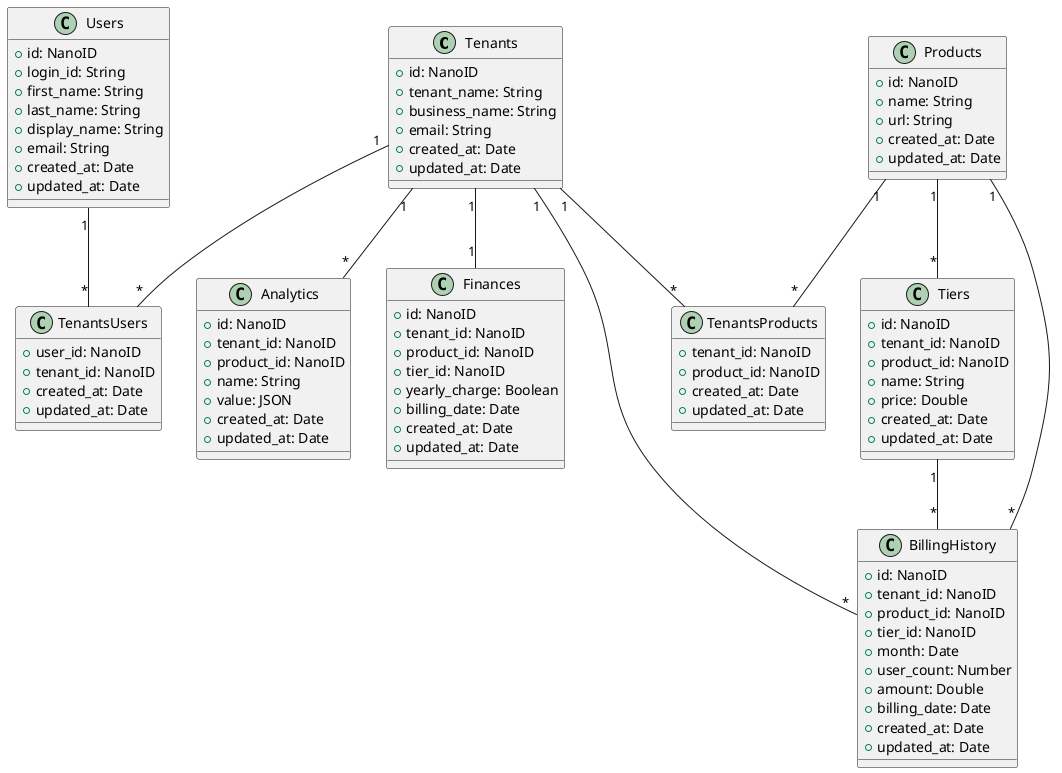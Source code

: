 @startuml database-design
class Tenants {
    + id: NanoID
    + tenant_name: String
    + business_name: String
    + email: String
    + created_at: Date
    + updated_at: Date
}

class Products {
    + id: NanoID
    + name: String
    + url: String
    + created_at: Date
    + updated_at: Date
}

class TenantsProducts {
    + tenant_id: NanoID
    + product_id: NanoID
    + created_at: Date
    + updated_at: Date
}

class Tiers {
    + id: NanoID
    + tenant_id: NanoID
    + product_id: NanoID
    + name: String
    + price: Double
    + created_at: Date
    + updated_at: Date
}

class Users {
    + id: NanoID
    + login_id: String
    + first_name: String
    + last_name: String
    + display_name: String
    + email: String
    + created_at: Date
    + updated_at: Date
}

class TenantsUsers {
    + user_id: NanoID
    + tenant_id: NanoID
    + created_at: Date
    + updated_at: Date
}

class Analytics {
    + id: NanoID
    + tenant_id: NanoID
    + product_id: NanoID
    + name: String
    + value: JSON
    + created_at: Date
    + updated_at: Date
}

class Finances {
    + id: NanoID
    + tenant_id: NanoID
    + product_id: NanoID
    + tier_id: NanoID
    + yearly_charge: Boolean
    + billing_date: Date
    + created_at: Date
    + updated_at: Date
}

class BillingHistory {
    + id: NanoID
    + tenant_id: NanoID
    + product_id: NanoID
    + tier_id: NanoID
    + month: Date
    + user_count: Number
    + amount: Double
    + billing_date: Date
    + created_at: Date
    + updated_at: Date
}

Tenants "1" -- "*" TenantsProducts
Products "1" -- "*" TenantsProducts
Products "1" -- "*" Tiers
Tenants "1" -- "*" TenantsUsers
Users "1" -- "*" TenantsUsers
Tenants "1" -- "*" Analytics
Tenants "1" -- "1" Finances
Tenants "1" -- "*" BillingHistory
Products "1" -- "*" BillingHistory
Tiers "1" -- "*" BillingHistory
@enduml